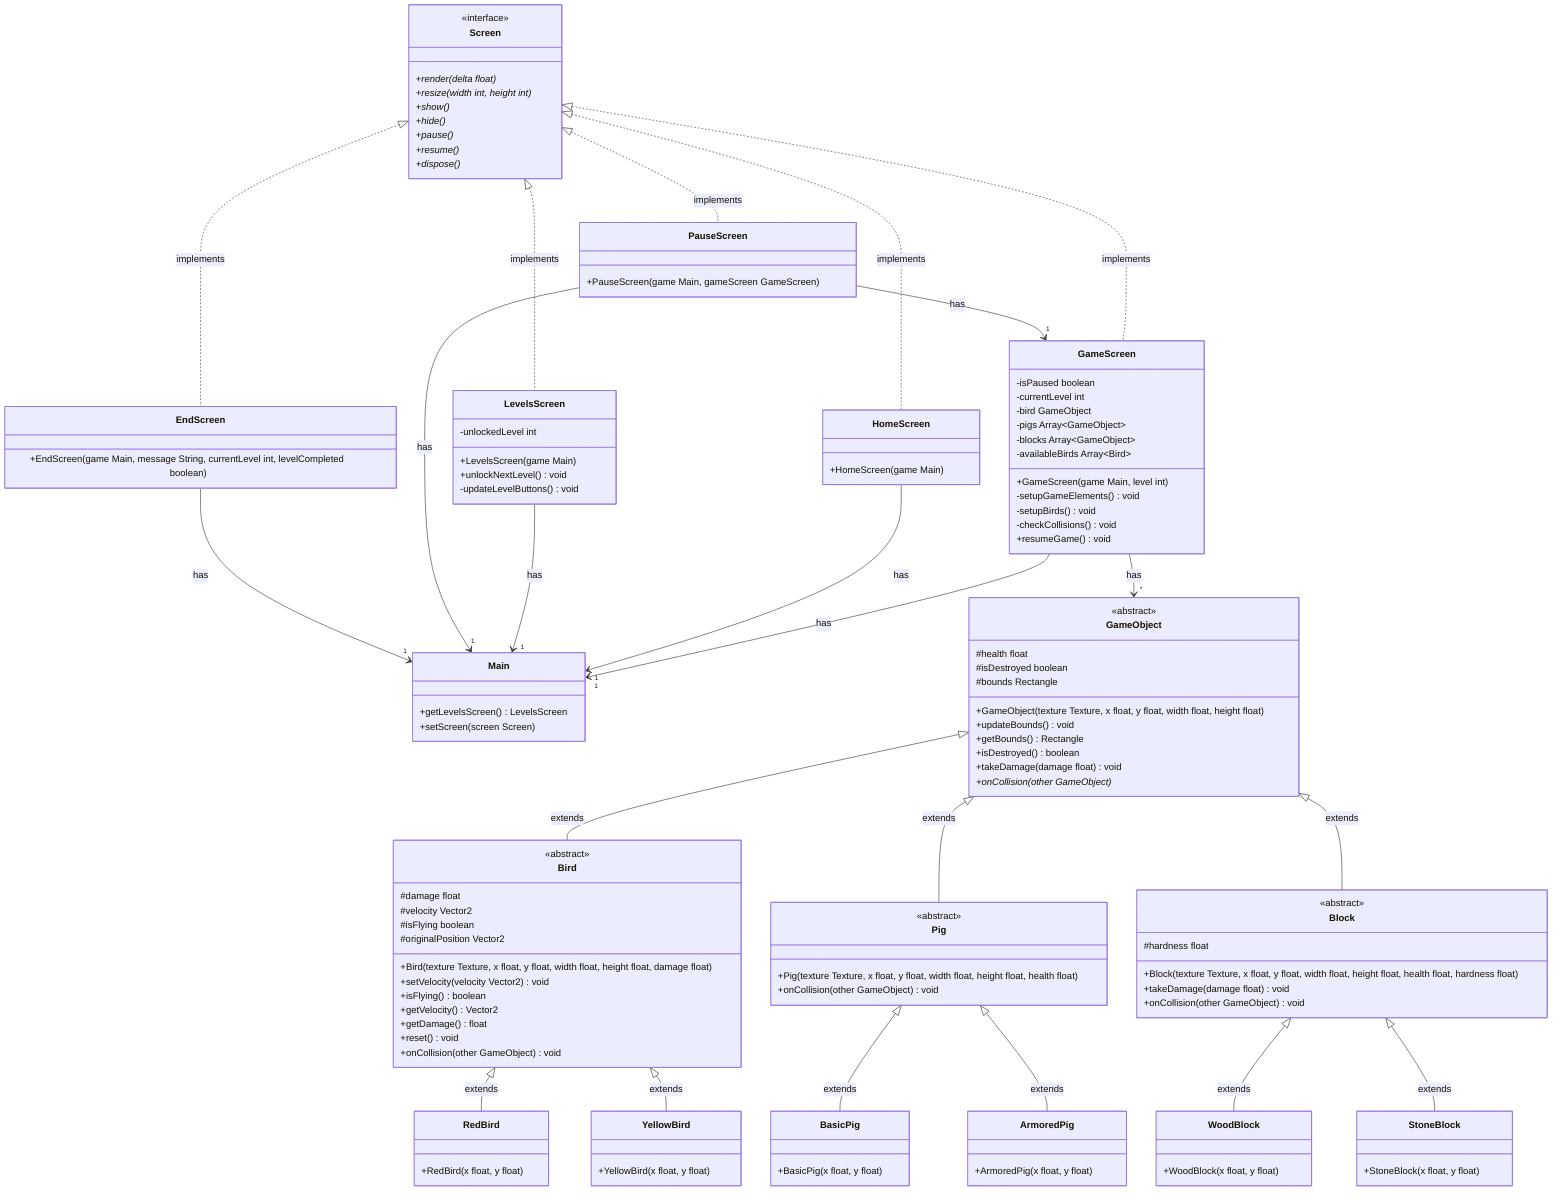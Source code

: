 classDiagram
    class Main {
        +getLevelsScreen() LevelsScreen
        +setScreen(screen Screen)
    }

    class GameObject {
        <<abstract>>
        #health float
        #isDestroyed boolean
        #bounds Rectangle
        +GameObject(texture Texture, x float, y float, width float, height float)
        +updateBounds() void
        +getBounds() Rectangle
        +isDestroyed() boolean
        +takeDamage(damage float) void
        +onCollision(other GameObject)*
    }

    class Bird {
        <<abstract>>
        #damage float
        #velocity Vector2
        #isFlying boolean
        #originalPosition Vector2
        +Bird(texture Texture, x float, y float, width float, height float, damage float)
        +setVelocity(velocity Vector2) void
        +isFlying() boolean
        +getVelocity() Vector2
        +getDamage() float
        +reset() void
        +onCollision(other GameObject) void
    }

    class Pig {
        <<abstract>>
        +Pig(texture Texture, x float, y float, width float, height float, health float)
        +onCollision(other GameObject) void
    }

    class Block {
        <<abstract>>
        #hardness float
        +Block(texture Texture, x float, y float, width float, height float, health float, hardness float)
        +takeDamage(damage float) void
        +onCollision(other GameObject) void
    }

    class Screen {
        <<interface>>
        +render(delta float)*
        +resize(width int, height int)*
        +show()*
        +hide()*
        +pause()*
        +resume()*
        +dispose()*
    }

    class GameScreen {
        -isPaused boolean
        -currentLevel int
        -bird GameObject
        -pigs Array~GameObject~
        -blocks Array~GameObject~
        -availableBirds Array~Bird~
        +GameScreen(game Main, level int)
        -setupGameElements() void
        -setupBirds() void
        -checkCollisions() void
        +resumeGame() void
    }

    class HomeScreen {
        +HomeScreen(game Main)
    }

    class LevelsScreen {
        -unlockedLevel int
        +LevelsScreen(game Main)
        +unlockNextLevel() void
        -updateLevelButtons() void
    }

    class PauseScreen {
        +PauseScreen(game Main, gameScreen GameScreen)
    }

    class EndScreen {
        +EndScreen(game Main, message String, currentLevel int, levelCompleted boolean)
    }


    class RedBird {
        +RedBird(x float, y float)
    }

    class YellowBird {
        +YellowBird(x float, y float)
    }

    class BasicPig {
        +BasicPig(x float, y float)
    }

    class ArmoredPig {
        +ArmoredPig(x float, y float)
    }

    class WoodBlock {
        +WoodBlock(x float, y float)
    }

    class StoneBlock {
        +StoneBlock(x float, y float)
    }


    GameObject <|-- Bird : extends
    GameObject <|-- Pig : extends
    GameObject <|-- Block : extends

    Bird <|-- RedBird : extends
    Bird <|-- YellowBird : extends
    Pig <|-- BasicPig : extends
    Pig <|-- ArmoredPig : extends
    Block <|-- WoodBlock : extends
    Block <|-- StoneBlock : extends

    Screen <|.. GameScreen : implements
    Screen <|.. HomeScreen : implements
    Screen <|.. LevelsScreen : implements
    Screen <|.. PauseScreen : implements
    Screen <|.. EndScreen : implements

    GameScreen --> "1" Main : has
    GameScreen --> "*" GameObject : has
    HomeScreen --> "1" Main : has
    LevelsScreen --> "1" Main : has
    PauseScreen --> "1" Main : has
    PauseScreen --> "1" GameScreen : has
    EndScreen --> "1" Main : has
